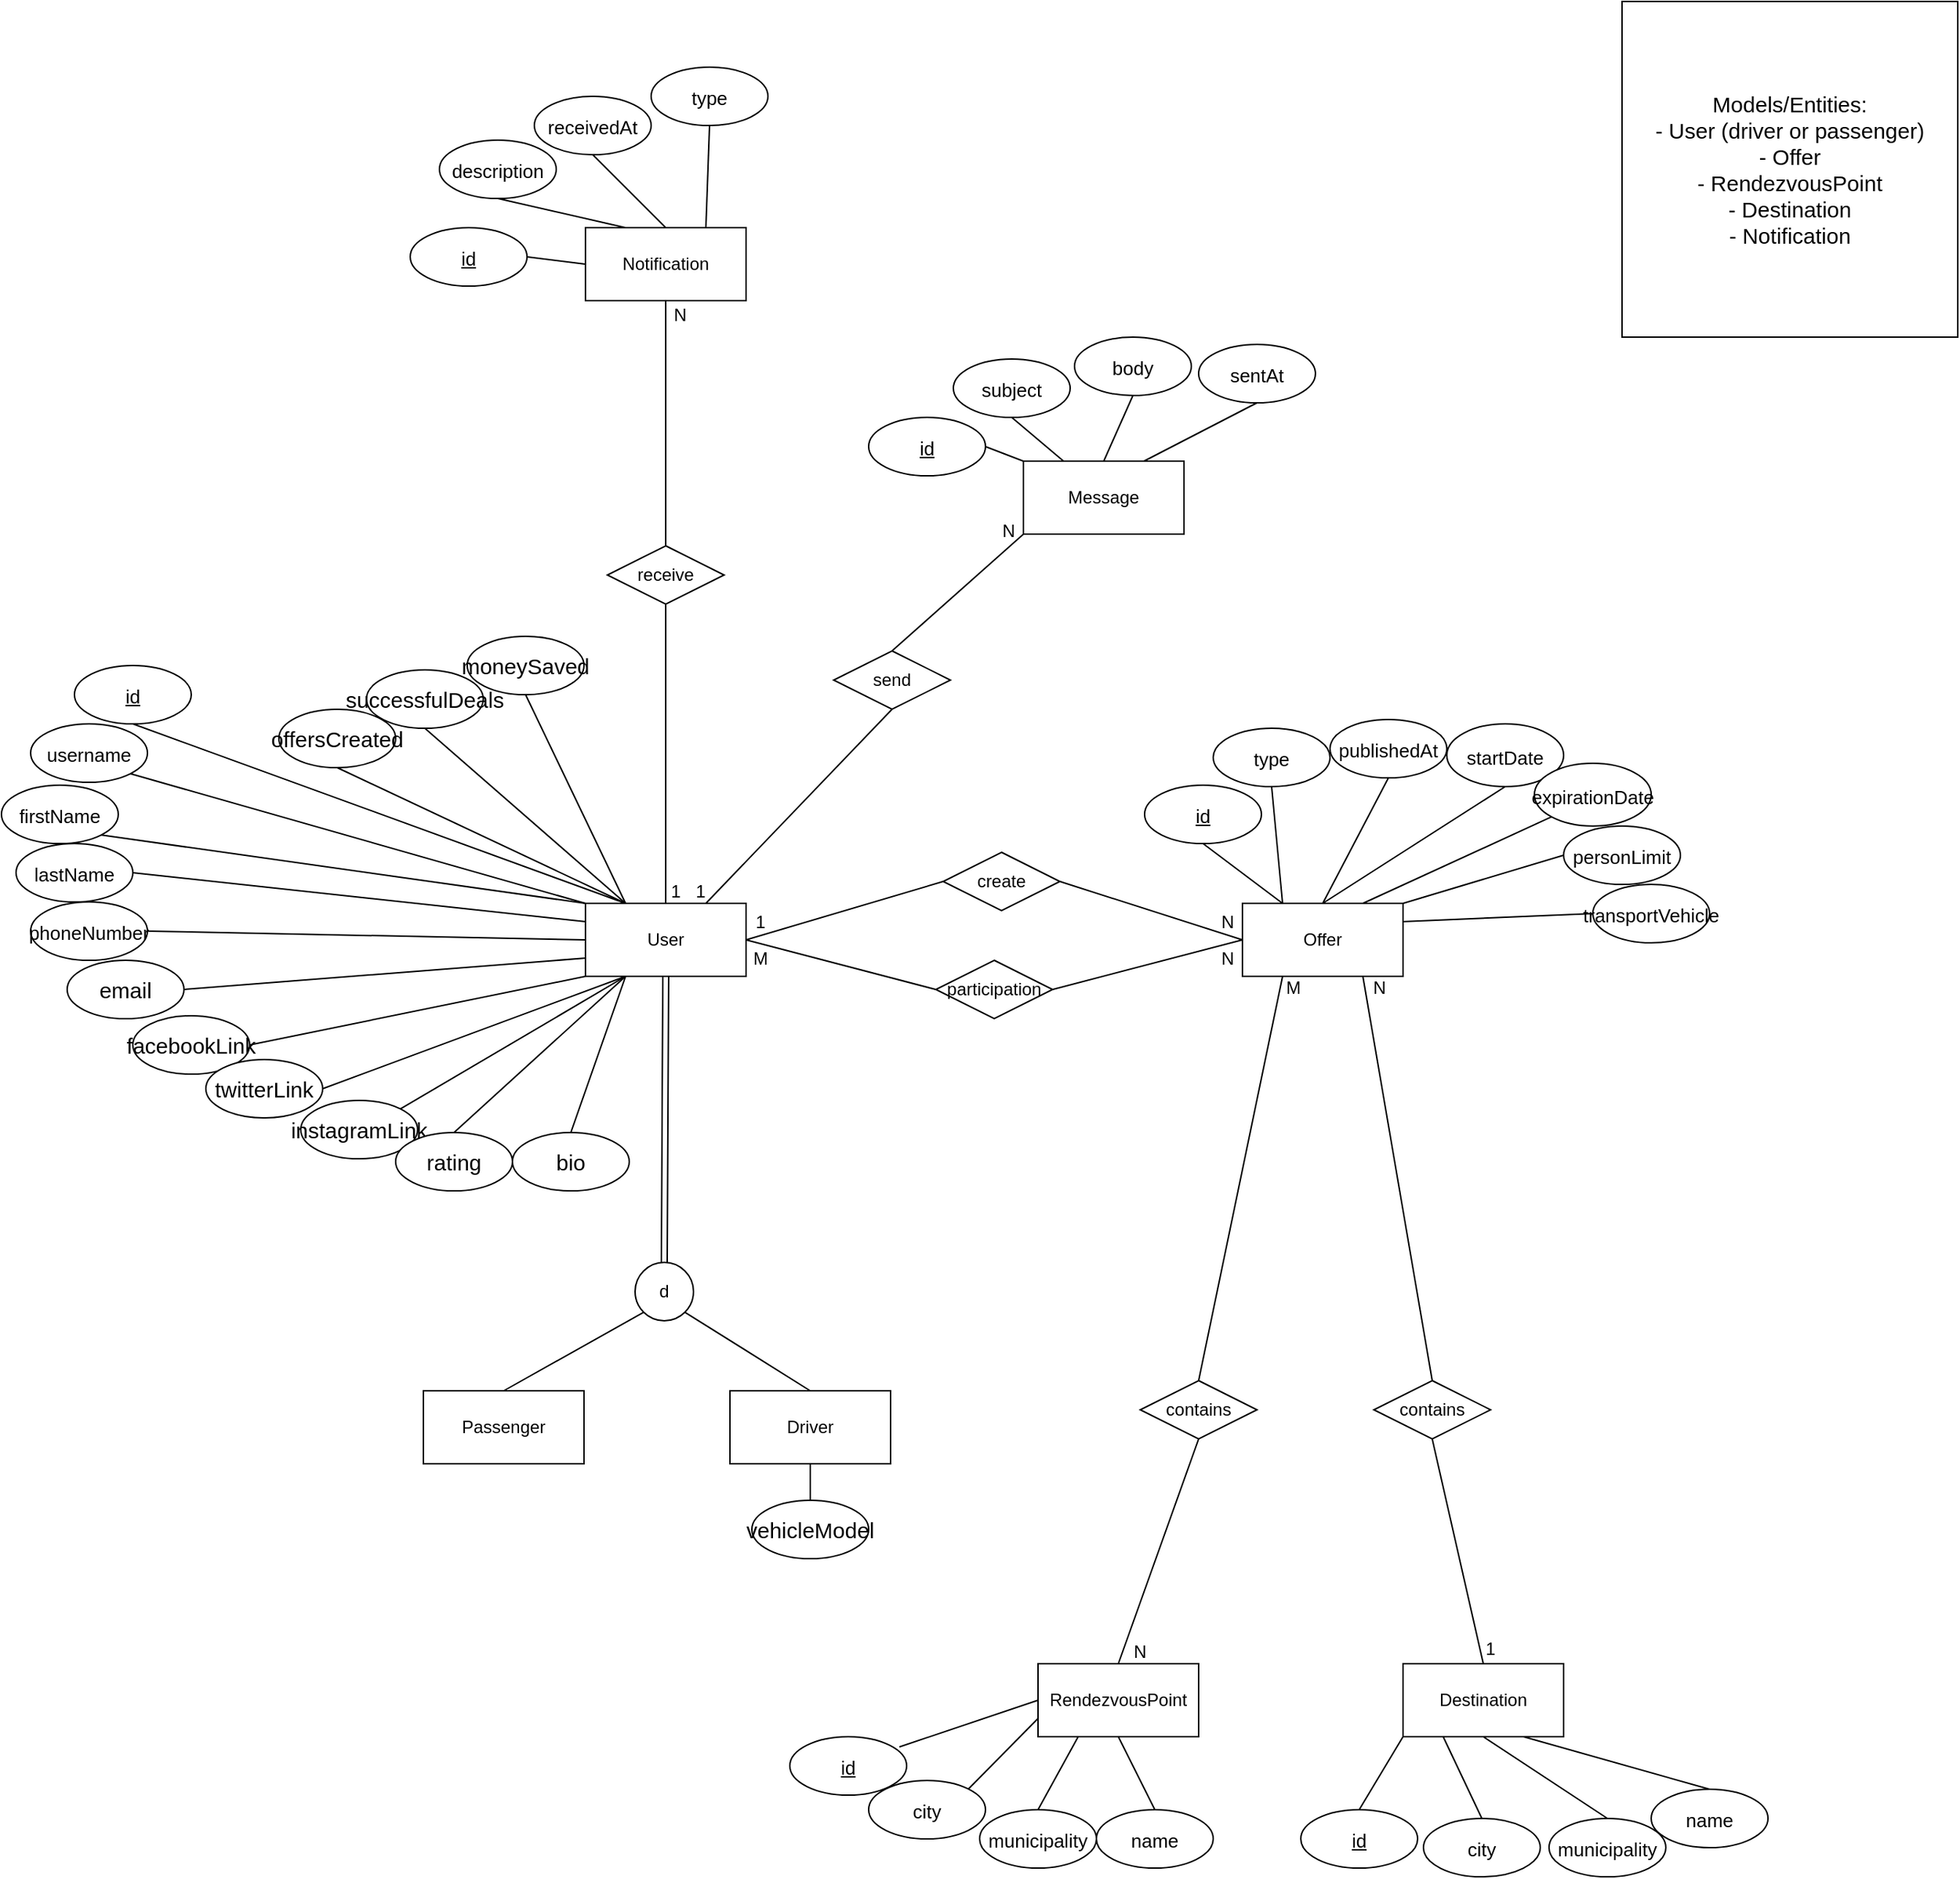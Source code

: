 <mxfile version="13.9.9" type="device"><diagram id="B9duCVjHeqsiyNTMDeS3" name="Page-1"><mxGraphModel dx="2272" dy="1922" grid="1" gridSize="10" guides="1" tooltips="1" connect="1" arrows="1" fold="1" page="1" pageScale="1" pageWidth="850" pageHeight="1100" math="0" shadow="0"><root><mxCell id="0"/><mxCell id="1" parent="0"/><mxCell id="tDEU7dz_VYClZriCOlch-1" value="" style="whiteSpace=wrap;html=1;aspect=fixed;" parent="1" vertex="1"><mxGeometry x="890" y="-155" width="230" height="230" as="geometry"/></mxCell><mxCell id="tDEU7dz_VYClZriCOlch-2" value="Models/Entities:&lt;br style=&quot;font-size: 15px;&quot;&gt;- User (driver or passenger)&lt;br style=&quot;font-size: 15px;&quot;&gt;- Offer&lt;br style=&quot;font-size: 15px;&quot;&gt;- RendezvousPoint&lt;br style=&quot;font-size: 15px;&quot;&gt;- Destination&lt;br style=&quot;font-size: 15px;&quot;&gt;- Notification" style="text;html=1;strokeColor=none;fillColor=none;align=center;verticalAlign=middle;whiteSpace=wrap;rounded=0;fontSize=15;" parent="1" vertex="1"><mxGeometry x="910" y="-140" width="190" height="200" as="geometry"/></mxCell><mxCell id="tDEU7dz_VYClZriCOlch-8" style="rounded=0;orthogonalLoop=1;jettySize=auto;html=1;exitX=0.5;exitY=1;exitDx=0;exitDy=0;entryX=0.5;entryY=0;entryDx=0;entryDy=0;endArrow=none;endFill=0;shape=link;" parent="1" source="tDEU7dz_VYClZriCOlch-5" target="tDEU7dz_VYClZriCOlch-7" edge="1"><mxGeometry relative="1" as="geometry"/></mxCell><mxCell id="tDEU7dz_VYClZriCOlch-15" style="edgeStyle=none;rounded=0;orthogonalLoop=1;jettySize=auto;html=1;exitX=1;exitY=0.5;exitDx=0;exitDy=0;entryX=0;entryY=0.5;entryDx=0;entryDy=0;endArrow=none;endFill=0;" parent="1" source="tDEU7dz_VYClZriCOlch-5" target="tDEU7dz_VYClZriCOlch-14" edge="1"><mxGeometry relative="1" as="geometry"/></mxCell><mxCell id="tDEU7dz_VYClZriCOlch-35" style="edgeStyle=none;rounded=0;orthogonalLoop=1;jettySize=auto;html=1;exitX=0.5;exitY=0;exitDx=0;exitDy=0;entryX=0.5;entryY=1;entryDx=0;entryDy=0;endArrow=none;endFill=0;fontSize=15;" parent="1" source="tDEU7dz_VYClZriCOlch-5" target="tDEU7dz_VYClZriCOlch-34" edge="1"><mxGeometry relative="1" as="geometry"/></mxCell><mxCell id="tDEU7dz_VYClZriCOlch-55" style="edgeStyle=none;rounded=0;orthogonalLoop=1;jettySize=auto;html=1;exitX=0.25;exitY=0;exitDx=0;exitDy=0;entryX=0.5;entryY=1;entryDx=0;entryDy=0;endArrow=none;endFill=0;fontSize=15;" parent="1" source="tDEU7dz_VYClZriCOlch-5" target="tDEU7dz_VYClZriCOlch-39" edge="1"><mxGeometry relative="1" as="geometry"/></mxCell><mxCell id="tDEU7dz_VYClZriCOlch-56" style="edgeStyle=none;rounded=0;orthogonalLoop=1;jettySize=auto;html=1;exitX=0;exitY=0;exitDx=0;exitDy=0;entryX=1;entryY=1;entryDx=0;entryDy=0;endArrow=none;endFill=0;fontSize=15;" parent="1" source="tDEU7dz_VYClZriCOlch-5" target="tDEU7dz_VYClZriCOlch-40" edge="1"><mxGeometry relative="1" as="geometry"/></mxCell><mxCell id="tDEU7dz_VYClZriCOlch-57" style="edgeStyle=none;rounded=0;orthogonalLoop=1;jettySize=auto;html=1;exitX=0;exitY=0.25;exitDx=0;exitDy=0;entryX=1;entryY=0.5;entryDx=0;entryDy=0;endArrow=none;endFill=0;fontSize=15;" parent="1" source="tDEU7dz_VYClZriCOlch-5" target="tDEU7dz_VYClZriCOlch-41" edge="1"><mxGeometry relative="1" as="geometry"/></mxCell><mxCell id="tDEU7dz_VYClZriCOlch-58" style="edgeStyle=none;rounded=0;orthogonalLoop=1;jettySize=auto;html=1;exitX=0;exitY=0.5;exitDx=0;exitDy=0;entryX=1;entryY=0.5;entryDx=0;entryDy=0;endArrow=none;endFill=0;fontSize=15;" parent="1" source="tDEU7dz_VYClZriCOlch-5" target="tDEU7dz_VYClZriCOlch-42" edge="1"><mxGeometry relative="1" as="geometry"/></mxCell><mxCell id="tDEU7dz_VYClZriCOlch-59" style="edgeStyle=none;rounded=0;orthogonalLoop=1;jettySize=auto;html=1;exitX=0;exitY=0.75;exitDx=0;exitDy=0;entryX=1;entryY=0.5;entryDx=0;entryDy=0;endArrow=none;endFill=0;fontSize=15;" parent="1" source="tDEU7dz_VYClZriCOlch-5" target="tDEU7dz_VYClZriCOlch-43" edge="1"><mxGeometry relative="1" as="geometry"/></mxCell><mxCell id="tDEU7dz_VYClZriCOlch-60" style="edgeStyle=none;rounded=0;orthogonalLoop=1;jettySize=auto;html=1;exitX=0;exitY=1;exitDx=0;exitDy=0;entryX=1;entryY=0.5;entryDx=0;entryDy=0;endArrow=none;endFill=0;fontSize=15;" parent="1" source="tDEU7dz_VYClZriCOlch-5" target="tDEU7dz_VYClZriCOlch-44" edge="1"><mxGeometry relative="1" as="geometry"/></mxCell><mxCell id="tDEU7dz_VYClZriCOlch-61" style="edgeStyle=none;rounded=0;orthogonalLoop=1;jettySize=auto;html=1;exitX=0.25;exitY=1;exitDx=0;exitDy=0;entryX=1;entryY=0.5;entryDx=0;entryDy=0;endArrow=none;endFill=0;fontSize=15;" parent="1" source="tDEU7dz_VYClZriCOlch-5" target="tDEU7dz_VYClZriCOlch-46" edge="1"><mxGeometry relative="1" as="geometry"/></mxCell><mxCell id="tDEU7dz_VYClZriCOlch-63" style="edgeStyle=none;rounded=0;orthogonalLoop=1;jettySize=auto;html=1;exitX=0.25;exitY=1;exitDx=0;exitDy=0;entryX=1;entryY=0;entryDx=0;entryDy=0;endArrow=none;endFill=0;fontSize=15;" parent="1" source="tDEU7dz_VYClZriCOlch-5" target="tDEU7dz_VYClZriCOlch-48" edge="1"><mxGeometry relative="1" as="geometry"/></mxCell><mxCell id="tDEU7dz_VYClZriCOlch-65" style="edgeStyle=none;rounded=0;orthogonalLoop=1;jettySize=auto;html=1;exitX=0.25;exitY=1;exitDx=0;exitDy=0;entryX=0.5;entryY=0;entryDx=0;entryDy=0;endArrow=none;endFill=0;fontSize=15;" parent="1" source="tDEU7dz_VYClZriCOlch-5" target="tDEU7dz_VYClZriCOlch-64" edge="1"><mxGeometry relative="1" as="geometry"/></mxCell><mxCell id="tDEU7dz_VYClZriCOlch-74" style="edgeStyle=none;rounded=0;orthogonalLoop=1;jettySize=auto;html=1;exitX=0.25;exitY=1;exitDx=0;exitDy=0;entryX=0.5;entryY=0;entryDx=0;entryDy=0;endArrow=none;endFill=0;fontSize=15;" parent="1" source="tDEU7dz_VYClZriCOlch-5" target="tDEU7dz_VYClZriCOlch-73" edge="1"><mxGeometry relative="1" as="geometry"/></mxCell><mxCell id="tDEU7dz_VYClZriCOlch-78" style="edgeStyle=none;rounded=0;orthogonalLoop=1;jettySize=auto;html=1;exitX=0.25;exitY=0;exitDx=0;exitDy=0;entryX=0.5;entryY=1;entryDx=0;entryDy=0;endArrow=none;endFill=0;fontSize=15;" parent="1" source="tDEU7dz_VYClZriCOlch-5" target="tDEU7dz_VYClZriCOlch-75" edge="1"><mxGeometry relative="1" as="geometry"/></mxCell><mxCell id="tDEU7dz_VYClZriCOlch-79" style="edgeStyle=none;rounded=0;orthogonalLoop=1;jettySize=auto;html=1;exitX=0.25;exitY=0;exitDx=0;exitDy=0;entryX=0.5;entryY=1;entryDx=0;entryDy=0;endArrow=none;endFill=0;fontSize=15;" parent="1" source="tDEU7dz_VYClZriCOlch-5" target="tDEU7dz_VYClZriCOlch-76" edge="1"><mxGeometry relative="1" as="geometry"/></mxCell><mxCell id="tDEU7dz_VYClZriCOlch-80" style="edgeStyle=none;rounded=0;orthogonalLoop=1;jettySize=auto;html=1;exitX=0.25;exitY=0;exitDx=0;exitDy=0;entryX=0.5;entryY=1;entryDx=0;entryDy=0;endArrow=none;endFill=0;fontSize=15;" parent="1" source="tDEU7dz_VYClZriCOlch-5" target="tDEU7dz_VYClZriCOlch-77" edge="1"><mxGeometry relative="1" as="geometry"/></mxCell><mxCell id="tDEU7dz_VYClZriCOlch-86" style="edgeStyle=none;rounded=0;orthogonalLoop=1;jettySize=auto;html=1;exitX=0;exitY=0;exitDx=0;exitDy=0;entryX=1;entryY=1;entryDx=0;entryDy=0;endArrow=none;endFill=0;fontSize=15;" parent="1" source="tDEU7dz_VYClZriCOlch-5" target="tDEU7dz_VYClZriCOlch-85" edge="1"><mxGeometry relative="1" as="geometry"/></mxCell><mxCell id="Z8Y3aST6Fyj5TuL8DJJT-3" style="rounded=0;orthogonalLoop=1;jettySize=auto;html=1;exitX=0.75;exitY=0;exitDx=0;exitDy=0;entryX=0.5;entryY=1;entryDx=0;entryDy=0;endArrow=none;endFill=0;" edge="1" parent="1" source="tDEU7dz_VYClZriCOlch-5" target="Z8Y3aST6Fyj5TuL8DJJT-2"><mxGeometry relative="1" as="geometry"/></mxCell><mxCell id="tDEU7dz_VYClZriCOlch-5" value="User" style="rounded=0;whiteSpace=wrap;html=1;" parent="1" vertex="1"><mxGeometry x="180" y="463" width="110" height="50" as="geometry"/></mxCell><mxCell id="tDEU7dz_VYClZriCOlch-11" style="rounded=0;orthogonalLoop=1;jettySize=auto;html=1;exitX=0;exitY=1;exitDx=0;exitDy=0;entryX=0.5;entryY=0;entryDx=0;entryDy=0;endArrow=none;endFill=0;" parent="1" source="tDEU7dz_VYClZriCOlch-7" target="tDEU7dz_VYClZriCOlch-9" edge="1"><mxGeometry relative="1" as="geometry"/></mxCell><mxCell id="tDEU7dz_VYClZriCOlch-12" style="edgeStyle=none;rounded=0;orthogonalLoop=1;jettySize=auto;html=1;exitX=1;exitY=1;exitDx=0;exitDy=0;entryX=0.5;entryY=0;entryDx=0;entryDy=0;endArrow=none;endFill=0;" parent="1" source="tDEU7dz_VYClZriCOlch-7" target="tDEU7dz_VYClZriCOlch-10" edge="1"><mxGeometry relative="1" as="geometry"/></mxCell><mxCell id="tDEU7dz_VYClZriCOlch-7" value="d" style="ellipse;whiteSpace=wrap;html=1;aspect=fixed;" parent="1" vertex="1"><mxGeometry x="214" y="709" width="40" height="40" as="geometry"/></mxCell><mxCell id="tDEU7dz_VYClZriCOlch-9" value="Passenger" style="rounded=0;whiteSpace=wrap;html=1;" parent="1" vertex="1"><mxGeometry x="69" y="797" width="110" height="50" as="geometry"/></mxCell><mxCell id="tDEU7dz_VYClZriCOlch-83" style="edgeStyle=none;rounded=0;orthogonalLoop=1;jettySize=auto;html=1;exitX=0.5;exitY=1;exitDx=0;exitDy=0;entryX=0.5;entryY=0;entryDx=0;entryDy=0;endArrow=none;endFill=0;fontSize=15;" parent="1" source="tDEU7dz_VYClZriCOlch-10" target="tDEU7dz_VYClZriCOlch-82" edge="1"><mxGeometry relative="1" as="geometry"/></mxCell><mxCell id="tDEU7dz_VYClZriCOlch-10" value="Driver" style="rounded=0;whiteSpace=wrap;html=1;" parent="1" vertex="1"><mxGeometry x="279" y="797" width="110" height="50" as="geometry"/></mxCell><mxCell id="tDEU7dz_VYClZriCOlch-26" style="edgeStyle=none;rounded=0;orthogonalLoop=1;jettySize=auto;html=1;exitX=0.25;exitY=1;exitDx=0;exitDy=0;entryX=0.5;entryY=0;entryDx=0;entryDy=0;endArrow=none;endFill=0;" parent="1" source="tDEU7dz_VYClZriCOlch-13" target="tDEU7dz_VYClZriCOlch-20" edge="1"><mxGeometry relative="1" as="geometry"/></mxCell><mxCell id="tDEU7dz_VYClZriCOlch-28" style="edgeStyle=none;rounded=0;orthogonalLoop=1;jettySize=auto;html=1;exitX=0.75;exitY=1;exitDx=0;exitDy=0;entryX=0.5;entryY=0;entryDx=0;entryDy=0;endArrow=none;endFill=0;" parent="1" source="tDEU7dz_VYClZriCOlch-13" target="tDEU7dz_VYClZriCOlch-25" edge="1"><mxGeometry relative="1" as="geometry"/></mxCell><mxCell id="tDEU7dz_VYClZriCOlch-110" style="edgeStyle=none;rounded=0;orthogonalLoop=1;jettySize=auto;html=1;exitX=0.25;exitY=0;exitDx=0;exitDy=0;entryX=0.5;entryY=1;entryDx=0;entryDy=0;endArrow=none;endFill=0;fontSize=15;" parent="1" source="tDEU7dz_VYClZriCOlch-13" target="tDEU7dz_VYClZriCOlch-96" edge="1"><mxGeometry relative="1" as="geometry"/></mxCell><mxCell id="tDEU7dz_VYClZriCOlch-112" style="edgeStyle=none;rounded=0;orthogonalLoop=1;jettySize=auto;html=1;exitX=0.25;exitY=0;exitDx=0;exitDy=0;entryX=0.5;entryY=1;entryDx=0;entryDy=0;endArrow=none;endFill=0;fontSize=15;" parent="1" source="tDEU7dz_VYClZriCOlch-13" target="tDEU7dz_VYClZriCOlch-98" edge="1"><mxGeometry relative="1" as="geometry"/></mxCell><mxCell id="tDEU7dz_VYClZriCOlch-113" style="edgeStyle=none;rounded=0;orthogonalLoop=1;jettySize=auto;html=1;exitX=0.5;exitY=0;exitDx=0;exitDy=0;entryX=0.5;entryY=1;entryDx=0;entryDy=0;endArrow=none;endFill=0;fontSize=15;" parent="1" source="tDEU7dz_VYClZriCOlch-13" target="tDEU7dz_VYClZriCOlch-99" edge="1"><mxGeometry relative="1" as="geometry"/></mxCell><mxCell id="tDEU7dz_VYClZriCOlch-114" style="edgeStyle=none;rounded=0;orthogonalLoop=1;jettySize=auto;html=1;exitX=0.5;exitY=0;exitDx=0;exitDy=0;entryX=0.5;entryY=1;entryDx=0;entryDy=0;endArrow=none;endFill=0;fontSize=15;" parent="1" source="tDEU7dz_VYClZriCOlch-13" target="tDEU7dz_VYClZriCOlch-100" edge="1"><mxGeometry relative="1" as="geometry"/></mxCell><mxCell id="tDEU7dz_VYClZriCOlch-115" style="edgeStyle=none;rounded=0;orthogonalLoop=1;jettySize=auto;html=1;exitX=0.75;exitY=0;exitDx=0;exitDy=0;entryX=0;entryY=1;entryDx=0;entryDy=0;endArrow=none;endFill=0;fontSize=15;" parent="1" source="tDEU7dz_VYClZriCOlch-13" target="tDEU7dz_VYClZriCOlch-109" edge="1"><mxGeometry relative="1" as="geometry"/></mxCell><mxCell id="tDEU7dz_VYClZriCOlch-116" style="edgeStyle=none;rounded=0;orthogonalLoop=1;jettySize=auto;html=1;exitX=1;exitY=0;exitDx=0;exitDy=0;entryX=0;entryY=0.5;entryDx=0;entryDy=0;endArrow=none;endFill=0;fontSize=15;" parent="1" source="tDEU7dz_VYClZriCOlch-13" target="tDEU7dz_VYClZriCOlch-101" edge="1"><mxGeometry relative="1" as="geometry"/></mxCell><mxCell id="tDEU7dz_VYClZriCOlch-118" style="edgeStyle=none;rounded=0;orthogonalLoop=1;jettySize=auto;html=1;exitX=1;exitY=0.25;exitDx=0;exitDy=0;entryX=0;entryY=0.5;entryDx=0;entryDy=0;endArrow=none;endFill=0;fontSize=15;" parent="1" source="tDEU7dz_VYClZriCOlch-13" target="tDEU7dz_VYClZriCOlch-102" edge="1"><mxGeometry relative="1" as="geometry"/></mxCell><mxCell id="tDEU7dz_VYClZriCOlch-13" value="Offer" style="rounded=0;whiteSpace=wrap;html=1;" parent="1" vertex="1"><mxGeometry x="630" y="463" width="110" height="50" as="geometry"/></mxCell><mxCell id="tDEU7dz_VYClZriCOlch-16" style="edgeStyle=none;rounded=0;orthogonalLoop=1;jettySize=auto;html=1;exitX=1;exitY=0.5;exitDx=0;exitDy=0;entryX=0;entryY=0.5;entryDx=0;entryDy=0;endArrow=none;endFill=0;" parent="1" source="tDEU7dz_VYClZriCOlch-14" target="tDEU7dz_VYClZriCOlch-13" edge="1"><mxGeometry relative="1" as="geometry"/></mxCell><mxCell id="tDEU7dz_VYClZriCOlch-14" value="create" style="rhombus;whiteSpace=wrap;html=1;" parent="1" vertex="1"><mxGeometry x="425" y="428" width="80" height="40" as="geometry"/></mxCell><mxCell id="tDEU7dz_VYClZriCOlch-17" value="N" style="text;html=1;strokeColor=none;fillColor=none;align=center;verticalAlign=middle;whiteSpace=wrap;rounded=0;" parent="1" vertex="1"><mxGeometry x="600" y="466" width="40" height="20" as="geometry"/></mxCell><mxCell id="tDEU7dz_VYClZriCOlch-18" value="1" style="text;html=1;strokeColor=none;fillColor=none;align=center;verticalAlign=middle;whiteSpace=wrap;rounded=0;" parent="1" vertex="1"><mxGeometry x="280" y="466" width="40" height="20" as="geometry"/></mxCell><mxCell id="tDEU7dz_VYClZriCOlch-130" style="edgeStyle=none;rounded=0;orthogonalLoop=1;jettySize=auto;html=1;exitX=0;exitY=0.5;exitDx=0;exitDy=0;entryX=0.938;entryY=0.175;entryDx=0;entryDy=0;entryPerimeter=0;endArrow=none;endFill=0;fontSize=15;" parent="1" source="tDEU7dz_VYClZriCOlch-19" target="tDEU7dz_VYClZriCOlch-120" edge="1"><mxGeometry relative="1" as="geometry"/></mxCell><mxCell id="tDEU7dz_VYClZriCOlch-131" style="edgeStyle=none;rounded=0;orthogonalLoop=1;jettySize=auto;html=1;exitX=0;exitY=0.75;exitDx=0;exitDy=0;entryX=1;entryY=0;entryDx=0;entryDy=0;endArrow=none;endFill=0;fontSize=15;" parent="1" source="tDEU7dz_VYClZriCOlch-19" target="tDEU7dz_VYClZriCOlch-122" edge="1"><mxGeometry relative="1" as="geometry"/></mxCell><mxCell id="tDEU7dz_VYClZriCOlch-132" style="edgeStyle=none;rounded=0;orthogonalLoop=1;jettySize=auto;html=1;exitX=0.25;exitY=1;exitDx=0;exitDy=0;entryX=0.5;entryY=0;entryDx=0;entryDy=0;endArrow=none;endFill=0;fontSize=15;" parent="1" source="tDEU7dz_VYClZriCOlch-19" target="tDEU7dz_VYClZriCOlch-123" edge="1"><mxGeometry relative="1" as="geometry"/></mxCell><mxCell id="tDEU7dz_VYClZriCOlch-133" style="edgeStyle=none;rounded=0;orthogonalLoop=1;jettySize=auto;html=1;exitX=0.5;exitY=1;exitDx=0;exitDy=0;entryX=0.5;entryY=0;entryDx=0;entryDy=0;endArrow=none;endFill=0;fontSize=15;" parent="1" source="tDEU7dz_VYClZriCOlch-19" target="tDEU7dz_VYClZriCOlch-127" edge="1"><mxGeometry relative="1" as="geometry"/></mxCell><mxCell id="tDEU7dz_VYClZriCOlch-19" value="RendezvousPoint" style="rounded=0;whiteSpace=wrap;html=1;" parent="1" vertex="1"><mxGeometry x="490" y="984" width="110" height="50" as="geometry"/></mxCell><mxCell id="tDEU7dz_VYClZriCOlch-22" style="edgeStyle=none;rounded=0;orthogonalLoop=1;jettySize=auto;html=1;exitX=0.5;exitY=1;exitDx=0;exitDy=0;entryX=0.5;entryY=0;entryDx=0;entryDy=0;endArrow=none;endFill=0;" parent="1" source="tDEU7dz_VYClZriCOlch-20" target="tDEU7dz_VYClZriCOlch-19" edge="1"><mxGeometry relative="1" as="geometry"/></mxCell><mxCell id="tDEU7dz_VYClZriCOlch-20" value="contains" style="rhombus;whiteSpace=wrap;html=1;" parent="1" vertex="1"><mxGeometry x="560" y="790" width="80" height="40" as="geometry"/></mxCell><mxCell id="tDEU7dz_VYClZriCOlch-23" value="N" style="text;html=1;strokeColor=none;fillColor=none;align=center;verticalAlign=middle;whiteSpace=wrap;rounded=0;" parent="1" vertex="1"><mxGeometry x="540" y="966" width="40" height="20" as="geometry"/></mxCell><mxCell id="tDEU7dz_VYClZriCOlch-24" value="M" style="text;html=1;strokeColor=none;fillColor=none;align=center;verticalAlign=middle;whiteSpace=wrap;rounded=0;" parent="1" vertex="1"><mxGeometry x="645" y="511" width="40" height="20" as="geometry"/></mxCell><mxCell id="tDEU7dz_VYClZriCOlch-30" style="edgeStyle=none;rounded=0;orthogonalLoop=1;jettySize=auto;html=1;exitX=0.5;exitY=1;exitDx=0;exitDy=0;entryX=0.5;entryY=0;entryDx=0;entryDy=0;endArrow=none;endFill=0;" parent="1" source="tDEU7dz_VYClZriCOlch-25" target="tDEU7dz_VYClZriCOlch-29" edge="1"><mxGeometry relative="1" as="geometry"/></mxCell><mxCell id="tDEU7dz_VYClZriCOlch-25" value="contains" style="rhombus;whiteSpace=wrap;html=1;" parent="1" vertex="1"><mxGeometry x="720" y="790" width="80" height="40" as="geometry"/></mxCell><mxCell id="tDEU7dz_VYClZriCOlch-134" style="edgeStyle=none;rounded=0;orthogonalLoop=1;jettySize=auto;html=1;exitX=0;exitY=1;exitDx=0;exitDy=0;entryX=0.5;entryY=0;entryDx=0;entryDy=0;endArrow=none;endFill=0;fontSize=15;" parent="1" source="tDEU7dz_VYClZriCOlch-29" target="tDEU7dz_VYClZriCOlch-121" edge="1"><mxGeometry relative="1" as="geometry"/></mxCell><mxCell id="tDEU7dz_VYClZriCOlch-140" style="edgeStyle=none;rounded=0;orthogonalLoop=1;jettySize=auto;html=1;exitX=0.25;exitY=1;exitDx=0;exitDy=0;entryX=0.5;entryY=0;entryDx=0;entryDy=0;endArrow=none;endFill=0;fontSize=15;" parent="1" source="tDEU7dz_VYClZriCOlch-29" target="tDEU7dz_VYClZriCOlch-125" edge="1"><mxGeometry relative="1" as="geometry"/></mxCell><mxCell id="tDEU7dz_VYClZriCOlch-141" style="edgeStyle=none;rounded=0;orthogonalLoop=1;jettySize=auto;html=1;exitX=0.5;exitY=1;exitDx=0;exitDy=0;entryX=0.5;entryY=0;entryDx=0;entryDy=0;endArrow=none;endFill=0;fontSize=15;" parent="1" source="tDEU7dz_VYClZriCOlch-29" target="tDEU7dz_VYClZriCOlch-126" edge="1"><mxGeometry relative="1" as="geometry"/></mxCell><mxCell id="tDEU7dz_VYClZriCOlch-142" style="edgeStyle=none;rounded=0;orthogonalLoop=1;jettySize=auto;html=1;exitX=0.75;exitY=1;exitDx=0;exitDy=0;entryX=0.5;entryY=0;entryDx=0;entryDy=0;endArrow=none;endFill=0;fontSize=15;" parent="1" source="tDEU7dz_VYClZriCOlch-29" target="tDEU7dz_VYClZriCOlch-128" edge="1"><mxGeometry relative="1" as="geometry"/></mxCell><mxCell id="tDEU7dz_VYClZriCOlch-29" value="Destination" style="rounded=0;whiteSpace=wrap;html=1;" parent="1" vertex="1"><mxGeometry x="740" y="984" width="110" height="50" as="geometry"/></mxCell><mxCell id="tDEU7dz_VYClZriCOlch-31" value="1" style="text;html=1;strokeColor=none;fillColor=none;align=center;verticalAlign=middle;whiteSpace=wrap;rounded=0;" parent="1" vertex="1"><mxGeometry x="780" y="964" width="40" height="20" as="geometry"/></mxCell><mxCell id="tDEU7dz_VYClZriCOlch-32" value="N" style="text;html=1;strokeColor=none;fillColor=none;align=center;verticalAlign=middle;whiteSpace=wrap;rounded=0;" parent="1" vertex="1"><mxGeometry x="704" y="511" width="40" height="20" as="geometry"/></mxCell><mxCell id="tDEU7dz_VYClZriCOlch-91" style="edgeStyle=none;rounded=0;orthogonalLoop=1;jettySize=auto;html=1;exitX=0;exitY=0.5;exitDx=0;exitDy=0;entryX=1;entryY=0.5;entryDx=0;entryDy=0;endArrow=none;endFill=0;fontSize=15;" parent="1" source="tDEU7dz_VYClZriCOlch-33" target="tDEU7dz_VYClZriCOlch-84" edge="1"><mxGeometry relative="1" as="geometry"/></mxCell><mxCell id="tDEU7dz_VYClZriCOlch-93" style="edgeStyle=none;rounded=0;orthogonalLoop=1;jettySize=auto;html=1;exitX=0.25;exitY=0;exitDx=0;exitDy=0;entryX=0.5;entryY=1;entryDx=0;entryDy=0;endArrow=none;endFill=0;fontSize=15;" parent="1" source="tDEU7dz_VYClZriCOlch-33" target="tDEU7dz_VYClZriCOlch-88" edge="1"><mxGeometry relative="1" as="geometry"/></mxCell><mxCell id="tDEU7dz_VYClZriCOlch-94" style="edgeStyle=none;rounded=0;orthogonalLoop=1;jettySize=auto;html=1;exitX=0.5;exitY=0;exitDx=0;exitDy=0;entryX=0.5;entryY=1;entryDx=0;entryDy=0;endArrow=none;endFill=0;fontSize=15;" parent="1" source="tDEU7dz_VYClZriCOlch-33" target="tDEU7dz_VYClZriCOlch-89" edge="1"><mxGeometry relative="1" as="geometry"/></mxCell><mxCell id="tDEU7dz_VYClZriCOlch-95" style="edgeStyle=none;rounded=0;orthogonalLoop=1;jettySize=auto;html=1;exitX=0.75;exitY=0;exitDx=0;exitDy=0;entryX=0.5;entryY=1;entryDx=0;entryDy=0;endArrow=none;endFill=0;fontSize=15;" parent="1" source="tDEU7dz_VYClZriCOlch-33" target="tDEU7dz_VYClZriCOlch-90" edge="1"><mxGeometry relative="1" as="geometry"/></mxCell><mxCell id="tDEU7dz_VYClZriCOlch-33" value="Notification" style="rounded=0;whiteSpace=wrap;html=1;" parent="1" vertex="1"><mxGeometry x="180" width="110" height="50" as="geometry"/></mxCell><mxCell id="tDEU7dz_VYClZriCOlch-36" style="edgeStyle=none;rounded=0;orthogonalLoop=1;jettySize=auto;html=1;exitX=0.5;exitY=0;exitDx=0;exitDy=0;entryX=0.5;entryY=1;entryDx=0;entryDy=0;endArrow=none;endFill=0;fontSize=15;" parent="1" source="tDEU7dz_VYClZriCOlch-34" target="tDEU7dz_VYClZriCOlch-33" edge="1"><mxGeometry relative="1" as="geometry"/></mxCell><mxCell id="tDEU7dz_VYClZriCOlch-34" value="receive" style="rhombus;whiteSpace=wrap;html=1;" parent="1" vertex="1"><mxGeometry x="195" y="218" width="80" height="40" as="geometry"/></mxCell><mxCell id="tDEU7dz_VYClZriCOlch-37" value="N" style="text;html=1;strokeColor=none;fillColor=none;align=center;verticalAlign=middle;whiteSpace=wrap;rounded=0;" parent="1" vertex="1"><mxGeometry x="225" y="50" width="40" height="20" as="geometry"/></mxCell><mxCell id="tDEU7dz_VYClZriCOlch-38" value="1" style="text;html=1;strokeColor=none;fillColor=none;align=center;verticalAlign=middle;whiteSpace=wrap;rounded=0;" parent="1" vertex="1"><mxGeometry x="222" y="445" width="40" height="20" as="geometry"/></mxCell><mxCell id="tDEU7dz_VYClZriCOlch-39" value="&lt;font style=&quot;font-size: 13px&quot;&gt;id&lt;/font&gt;" style="ellipse;whiteSpace=wrap;html=1;fontSize=15;fontStyle=4" parent="1" vertex="1"><mxGeometry x="-170" y="300" width="80" height="40" as="geometry"/></mxCell><mxCell id="tDEU7dz_VYClZriCOlch-40" value="&lt;font style=&quot;font-size: 13px&quot;&gt;firstName&lt;/font&gt;" style="ellipse;whiteSpace=wrap;html=1;fontSize=15;" parent="1" vertex="1"><mxGeometry x="-220" y="382" width="80" height="40" as="geometry"/></mxCell><mxCell id="tDEU7dz_VYClZriCOlch-41" value="&lt;font style=&quot;font-size: 13px&quot;&gt;lastName&lt;/font&gt;" style="ellipse;whiteSpace=wrap;html=1;fontSize=15;" parent="1" vertex="1"><mxGeometry x="-210" y="422" width="80" height="40" as="geometry"/></mxCell><mxCell id="tDEU7dz_VYClZriCOlch-42" value="&lt;font style=&quot;font-size: 13px&quot;&gt;phoneNumber&lt;/font&gt;" style="ellipse;whiteSpace=wrap;html=1;fontSize=15;" parent="1" vertex="1"><mxGeometry x="-200" y="462" width="80" height="40" as="geometry"/></mxCell><mxCell id="tDEU7dz_VYClZriCOlch-43" value="email" style="ellipse;whiteSpace=wrap;html=1;fontSize=15;" parent="1" vertex="1"><mxGeometry x="-175" y="502" width="80" height="40" as="geometry"/></mxCell><mxCell id="tDEU7dz_VYClZriCOlch-44" value="facebookLink" style="ellipse;whiteSpace=wrap;html=1;fontSize=15;" parent="1" vertex="1"><mxGeometry x="-130" y="540" width="80" height="40" as="geometry"/></mxCell><mxCell id="tDEU7dz_VYClZriCOlch-46" value="twitterLink" style="ellipse;whiteSpace=wrap;html=1;fontSize=15;" parent="1" vertex="1"><mxGeometry x="-80" y="570" width="80" height="40" as="geometry"/></mxCell><mxCell id="tDEU7dz_VYClZriCOlch-48" value="instagramLink" style="ellipse;whiteSpace=wrap;html=1;fontSize=15;" parent="1" vertex="1"><mxGeometry x="-15" y="598" width="80" height="40" as="geometry"/></mxCell><mxCell id="tDEU7dz_VYClZriCOlch-64" value="rating" style="ellipse;whiteSpace=wrap;html=1;fontSize=15;" parent="1" vertex="1"><mxGeometry x="50" y="620" width="80" height="40" as="geometry"/></mxCell><mxCell id="tDEU7dz_VYClZriCOlch-73" value="bio" style="ellipse;whiteSpace=wrap;html=1;fontSize=15;" parent="1" vertex="1"><mxGeometry x="130" y="620" width="80" height="40" as="geometry"/></mxCell><mxCell id="tDEU7dz_VYClZriCOlch-75" value="offersCreated" style="ellipse;whiteSpace=wrap;html=1;fontSize=15;" parent="1" vertex="1"><mxGeometry x="-30" y="330" width="80" height="40" as="geometry"/></mxCell><mxCell id="tDEU7dz_VYClZriCOlch-76" value="successfulDeals" style="ellipse;whiteSpace=wrap;html=1;fontSize=15;" parent="1" vertex="1"><mxGeometry x="30" y="303" width="80" height="40" as="geometry"/></mxCell><mxCell id="tDEU7dz_VYClZriCOlch-77" value="moneySaved" style="ellipse;whiteSpace=wrap;html=1;fontSize=15;" parent="1" vertex="1"><mxGeometry x="99" y="280" width="80" height="40" as="geometry"/></mxCell><mxCell id="tDEU7dz_VYClZriCOlch-82" value="vehicleModel" style="ellipse;whiteSpace=wrap;html=1;fontSize=15;" parent="1" vertex="1"><mxGeometry x="294" y="872" width="80" height="40" as="geometry"/></mxCell><mxCell id="tDEU7dz_VYClZriCOlch-84" value="&lt;font style=&quot;font-size: 13px&quot;&gt;id&lt;/font&gt;" style="ellipse;whiteSpace=wrap;html=1;fontSize=15;fontStyle=4" parent="1" vertex="1"><mxGeometry x="60" width="80" height="40" as="geometry"/></mxCell><mxCell id="tDEU7dz_VYClZriCOlch-85" value="&lt;font style=&quot;font-size: 13px&quot;&gt;username&lt;/font&gt;" style="ellipse;whiteSpace=wrap;html=1;fontSize=15;" parent="1" vertex="1"><mxGeometry x="-200" y="340" width="80" height="40" as="geometry"/></mxCell><mxCell id="tDEU7dz_VYClZriCOlch-88" value="&lt;font style=&quot;font-size: 13px&quot;&gt;description&lt;/font&gt;" style="ellipse;whiteSpace=wrap;html=1;fontSize=15;" parent="1" vertex="1"><mxGeometry x="80" y="-60" width="80" height="40" as="geometry"/></mxCell><mxCell id="tDEU7dz_VYClZriCOlch-89" value="&lt;font style=&quot;font-size: 13px&quot;&gt;receivedAt&lt;/font&gt;" style="ellipse;whiteSpace=wrap;html=1;fontSize=15;" parent="1" vertex="1"><mxGeometry x="145" y="-90" width="80" height="40" as="geometry"/></mxCell><mxCell id="tDEU7dz_VYClZriCOlch-90" value="&lt;font style=&quot;font-size: 13px&quot;&gt;type&lt;/font&gt;" style="ellipse;whiteSpace=wrap;html=1;fontSize=15;" parent="1" vertex="1"><mxGeometry x="225" y="-110" width="80" height="40" as="geometry"/></mxCell><mxCell id="tDEU7dz_VYClZriCOlch-96" value="&lt;font style=&quot;font-size: 13px&quot;&gt;id&lt;/font&gt;" style="ellipse;whiteSpace=wrap;html=1;fontSize=15;fontStyle=4" parent="1" vertex="1"><mxGeometry x="563" y="382" width="80" height="40" as="geometry"/></mxCell><mxCell id="tDEU7dz_VYClZriCOlch-98" value="&lt;font style=&quot;font-size: 13px&quot;&gt;type&lt;/font&gt;" style="ellipse;whiteSpace=wrap;html=1;fontSize=15;" parent="1" vertex="1"><mxGeometry x="610" y="343" width="80" height="40" as="geometry"/></mxCell><mxCell id="tDEU7dz_VYClZriCOlch-99" value="&lt;font style=&quot;font-size: 13px&quot;&gt;publishedAt&lt;/font&gt;" style="ellipse;whiteSpace=wrap;html=1;fontSize=15;" parent="1" vertex="1"><mxGeometry x="690" y="337" width="80" height="40" as="geometry"/></mxCell><mxCell id="tDEU7dz_VYClZriCOlch-100" value="&lt;span style=&quot;font-size: 13px&quot;&gt;startDate&lt;/span&gt;" style="ellipse;whiteSpace=wrap;html=1;fontSize=15;" parent="1" vertex="1"><mxGeometry x="770" y="340" width="80" height="43" as="geometry"/></mxCell><mxCell id="tDEU7dz_VYClZriCOlch-101" value="&lt;font style=&quot;font-size: 13px&quot;&gt;personLimit&lt;/font&gt;" style="ellipse;whiteSpace=wrap;html=1;fontSize=15;" parent="1" vertex="1"><mxGeometry x="850" y="410" width="80" height="40" as="geometry"/></mxCell><mxCell id="tDEU7dz_VYClZriCOlch-102" value="&lt;font style=&quot;font-size: 13px&quot;&gt;transportVehicle&lt;/font&gt;" style="ellipse;whiteSpace=wrap;html=1;fontSize=15;" parent="1" vertex="1"><mxGeometry x="870" y="450" width="80" height="40" as="geometry"/></mxCell><mxCell id="tDEU7dz_VYClZriCOlch-105" style="edgeStyle=none;rounded=0;orthogonalLoop=1;jettySize=auto;html=1;exitX=0;exitY=0.5;exitDx=0;exitDy=0;entryX=1;entryY=0.5;entryDx=0;entryDy=0;endArrow=none;endFill=0;fontSize=15;" parent="1" source="tDEU7dz_VYClZriCOlch-104" target="tDEU7dz_VYClZriCOlch-5" edge="1"><mxGeometry relative="1" as="geometry"/></mxCell><mxCell id="tDEU7dz_VYClZriCOlch-106" style="edgeStyle=none;rounded=0;orthogonalLoop=1;jettySize=auto;html=1;exitX=1;exitY=0.5;exitDx=0;exitDy=0;entryX=0;entryY=0.5;entryDx=0;entryDy=0;endArrow=none;endFill=0;fontSize=15;" parent="1" source="tDEU7dz_VYClZriCOlch-104" target="tDEU7dz_VYClZriCOlch-13" edge="1"><mxGeometry relative="1" as="geometry"/></mxCell><mxCell id="tDEU7dz_VYClZriCOlch-104" value="participation" style="rhombus;whiteSpace=wrap;html=1;" parent="1" vertex="1"><mxGeometry x="420" y="502" width="80" height="40" as="geometry"/></mxCell><mxCell id="tDEU7dz_VYClZriCOlch-107" value="N" style="text;html=1;strokeColor=none;fillColor=none;align=center;verticalAlign=middle;whiteSpace=wrap;rounded=0;" parent="1" vertex="1"><mxGeometry x="600" y="491" width="40" height="20" as="geometry"/></mxCell><mxCell id="tDEU7dz_VYClZriCOlch-108" value="M" style="text;html=1;strokeColor=none;fillColor=none;align=center;verticalAlign=middle;whiteSpace=wrap;rounded=0;" parent="1" vertex="1"><mxGeometry x="280" y="491" width="40" height="20" as="geometry"/></mxCell><mxCell id="tDEU7dz_VYClZriCOlch-109" value="&lt;span style=&quot;font-size: 13px&quot;&gt;expirationDate&lt;/span&gt;" style="ellipse;whiteSpace=wrap;html=1;fontSize=15;" parent="1" vertex="1"><mxGeometry x="830" y="367" width="80" height="43" as="geometry"/></mxCell><mxCell id="tDEU7dz_VYClZriCOlch-120" value="&lt;font style=&quot;font-size: 13px&quot;&gt;id&lt;/font&gt;" style="ellipse;whiteSpace=wrap;html=1;fontSize=15;fontStyle=4" parent="1" vertex="1"><mxGeometry x="320" y="1034" width="80" height="40" as="geometry"/></mxCell><mxCell id="tDEU7dz_VYClZriCOlch-121" value="&lt;font style=&quot;font-size: 13px&quot;&gt;id&lt;/font&gt;" style="ellipse;whiteSpace=wrap;html=1;fontSize=15;fontStyle=4" parent="1" vertex="1"><mxGeometry x="670" y="1084" width="80" height="40" as="geometry"/></mxCell><mxCell id="tDEU7dz_VYClZriCOlch-122" value="&lt;font style=&quot;font-size: 13px&quot;&gt;city&lt;/font&gt;" style="ellipse;whiteSpace=wrap;html=1;fontSize=15;" parent="1" vertex="1"><mxGeometry x="374" y="1064" width="80" height="40" as="geometry"/></mxCell><mxCell id="tDEU7dz_VYClZriCOlch-123" value="&lt;font style=&quot;font-size: 13px&quot;&gt;municipality&lt;/font&gt;" style="ellipse;whiteSpace=wrap;html=1;fontSize=15;" parent="1" vertex="1"><mxGeometry x="450" y="1084" width="80" height="40" as="geometry"/></mxCell><mxCell id="tDEU7dz_VYClZriCOlch-125" value="&lt;font style=&quot;font-size: 13px&quot;&gt;city&lt;/font&gt;" style="ellipse;whiteSpace=wrap;html=1;fontSize=15;" parent="1" vertex="1"><mxGeometry x="754" y="1090" width="80" height="40" as="geometry"/></mxCell><mxCell id="tDEU7dz_VYClZriCOlch-126" value="&lt;font style=&quot;font-size: 13px&quot;&gt;municipality&lt;/font&gt;" style="ellipse;whiteSpace=wrap;html=1;fontSize=15;" parent="1" vertex="1"><mxGeometry x="840" y="1090" width="80" height="40" as="geometry"/></mxCell><mxCell id="tDEU7dz_VYClZriCOlch-127" value="&lt;font style=&quot;font-size: 13px&quot;&gt;name&lt;/font&gt;" style="ellipse;whiteSpace=wrap;html=1;fontSize=15;" parent="1" vertex="1"><mxGeometry x="530" y="1084" width="80" height="40" as="geometry"/></mxCell><mxCell id="tDEU7dz_VYClZriCOlch-128" value="&lt;font style=&quot;font-size: 13px&quot;&gt;name&lt;/font&gt;" style="ellipse;whiteSpace=wrap;html=1;fontSize=15;" parent="1" vertex="1"><mxGeometry x="910" y="1070" width="80" height="40" as="geometry"/></mxCell><mxCell id="Z8Y3aST6Fyj5TuL8DJJT-13" style="edgeStyle=none;rounded=0;orthogonalLoop=1;jettySize=auto;html=1;exitX=0;exitY=0;exitDx=0;exitDy=0;entryX=1;entryY=0.5;entryDx=0;entryDy=0;endArrow=none;endFill=0;" edge="1" parent="1" source="Z8Y3aST6Fyj5TuL8DJJT-1" target="Z8Y3aST6Fyj5TuL8DJJT-6"><mxGeometry relative="1" as="geometry"/></mxCell><mxCell id="Z8Y3aST6Fyj5TuL8DJJT-15" style="edgeStyle=none;rounded=0;orthogonalLoop=1;jettySize=auto;html=1;exitX=0.25;exitY=0;exitDx=0;exitDy=0;entryX=0.5;entryY=1;entryDx=0;entryDy=0;endArrow=none;endFill=0;" edge="1" parent="1" source="Z8Y3aST6Fyj5TuL8DJJT-1" target="Z8Y3aST6Fyj5TuL8DJJT-7"><mxGeometry relative="1" as="geometry"/></mxCell><mxCell id="Z8Y3aST6Fyj5TuL8DJJT-17" style="edgeStyle=none;rounded=0;orthogonalLoop=1;jettySize=auto;html=1;exitX=0.5;exitY=0;exitDx=0;exitDy=0;entryX=0.5;entryY=1;entryDx=0;entryDy=0;endArrow=none;endFill=0;" edge="1" parent="1" source="Z8Y3aST6Fyj5TuL8DJJT-1" target="Z8Y3aST6Fyj5TuL8DJJT-8"><mxGeometry relative="1" as="geometry"/></mxCell><mxCell id="Z8Y3aST6Fyj5TuL8DJJT-18" style="edgeStyle=none;rounded=0;orthogonalLoop=1;jettySize=auto;html=1;exitX=0.75;exitY=0;exitDx=0;exitDy=0;entryX=0.5;entryY=1;entryDx=0;entryDy=0;endArrow=none;endFill=0;" edge="1" parent="1" source="Z8Y3aST6Fyj5TuL8DJJT-1" target="Z8Y3aST6Fyj5TuL8DJJT-9"><mxGeometry relative="1" as="geometry"/></mxCell><mxCell id="Z8Y3aST6Fyj5TuL8DJJT-1" value="Message" style="rounded=0;whiteSpace=wrap;html=1;" vertex="1" parent="1"><mxGeometry x="480" y="160" width="110" height="50" as="geometry"/></mxCell><mxCell id="Z8Y3aST6Fyj5TuL8DJJT-5" style="edgeStyle=none;rounded=0;orthogonalLoop=1;jettySize=auto;html=1;exitX=0.5;exitY=0;exitDx=0;exitDy=0;entryX=0;entryY=1;entryDx=0;entryDy=0;endArrow=none;endFill=0;" edge="1" parent="1" source="Z8Y3aST6Fyj5TuL8DJJT-2" target="Z8Y3aST6Fyj5TuL8DJJT-1"><mxGeometry relative="1" as="geometry"/></mxCell><mxCell id="Z8Y3aST6Fyj5TuL8DJJT-2" value="send" style="rhombus;whiteSpace=wrap;html=1;" vertex="1" parent="1"><mxGeometry x="350" y="290" width="80" height="40" as="geometry"/></mxCell><mxCell id="Z8Y3aST6Fyj5TuL8DJJT-6" value="&lt;font style=&quot;font-size: 13px&quot;&gt;id&lt;/font&gt;" style="ellipse;whiteSpace=wrap;html=1;fontSize=15;fontStyle=4" vertex="1" parent="1"><mxGeometry x="374" y="130" width="80" height="40" as="geometry"/></mxCell><mxCell id="Z8Y3aST6Fyj5TuL8DJJT-7" value="&lt;font style=&quot;font-size: 13px&quot;&gt;subject&lt;/font&gt;" style="ellipse;whiteSpace=wrap;html=1;fontSize=15;" vertex="1" parent="1"><mxGeometry x="432" y="90" width="80" height="40" as="geometry"/></mxCell><mxCell id="Z8Y3aST6Fyj5TuL8DJJT-8" value="&lt;font style=&quot;font-size: 13px&quot;&gt;body&lt;/font&gt;" style="ellipse;whiteSpace=wrap;html=1;fontSize=15;" vertex="1" parent="1"><mxGeometry x="515" y="75" width="80" height="40" as="geometry"/></mxCell><mxCell id="Z8Y3aST6Fyj5TuL8DJJT-9" value="&lt;font style=&quot;font-size: 13px&quot;&gt;sentAt&lt;/font&gt;" style="ellipse;whiteSpace=wrap;html=1;fontSize=15;" vertex="1" parent="1"><mxGeometry x="600" y="80" width="80" height="40" as="geometry"/></mxCell><mxCell id="Z8Y3aST6Fyj5TuL8DJJT-11" value="N" style="text;html=1;strokeColor=none;fillColor=none;align=center;verticalAlign=middle;whiteSpace=wrap;rounded=0;" vertex="1" parent="1"><mxGeometry x="450" y="198" width="40" height="20" as="geometry"/></mxCell><mxCell id="Z8Y3aST6Fyj5TuL8DJJT-12" value="1" style="text;html=1;strokeColor=none;fillColor=none;align=center;verticalAlign=middle;whiteSpace=wrap;rounded=0;" vertex="1" parent="1"><mxGeometry x="239" y="445" width="40" height="20" as="geometry"/></mxCell></root></mxGraphModel></diagram></mxfile>